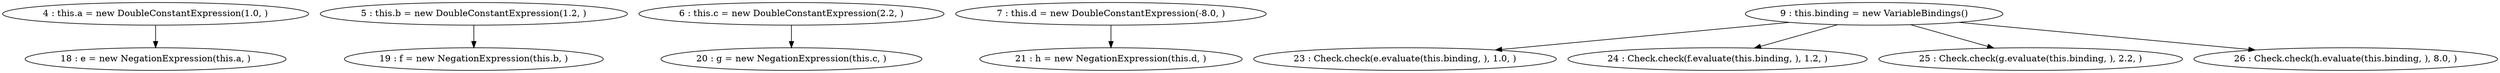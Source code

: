 digraph G {
"4 : this.a = new DoubleConstantExpression(1.0, )"
"4 : this.a = new DoubleConstantExpression(1.0, )" -> "18 : e = new NegationExpression(this.a, )"
"5 : this.b = new DoubleConstantExpression(1.2, )"
"5 : this.b = new DoubleConstantExpression(1.2, )" -> "19 : f = new NegationExpression(this.b, )"
"6 : this.c = new DoubleConstantExpression(2.2, )"
"6 : this.c = new DoubleConstantExpression(2.2, )" -> "20 : g = new NegationExpression(this.c, )"
"7 : this.d = new DoubleConstantExpression(-8.0, )"
"7 : this.d = new DoubleConstantExpression(-8.0, )" -> "21 : h = new NegationExpression(this.d, )"
"9 : this.binding = new VariableBindings()"
"9 : this.binding = new VariableBindings()" -> "23 : Check.check(e.evaluate(this.binding, ), 1.0, )"
"9 : this.binding = new VariableBindings()" -> "24 : Check.check(f.evaluate(this.binding, ), 1.2, )"
"9 : this.binding = new VariableBindings()" -> "25 : Check.check(g.evaluate(this.binding, ), 2.2, )"
"9 : this.binding = new VariableBindings()" -> "26 : Check.check(h.evaluate(this.binding, ), 8.0, )"
"18 : e = new NegationExpression(this.a, )"
"19 : f = new NegationExpression(this.b, )"
"20 : g = new NegationExpression(this.c, )"
"21 : h = new NegationExpression(this.d, )"
"23 : Check.check(e.evaluate(this.binding, ), 1.0, )"
"24 : Check.check(f.evaluate(this.binding, ), 1.2, )"
"25 : Check.check(g.evaluate(this.binding, ), 2.2, )"
"26 : Check.check(h.evaluate(this.binding, ), 8.0, )"
}